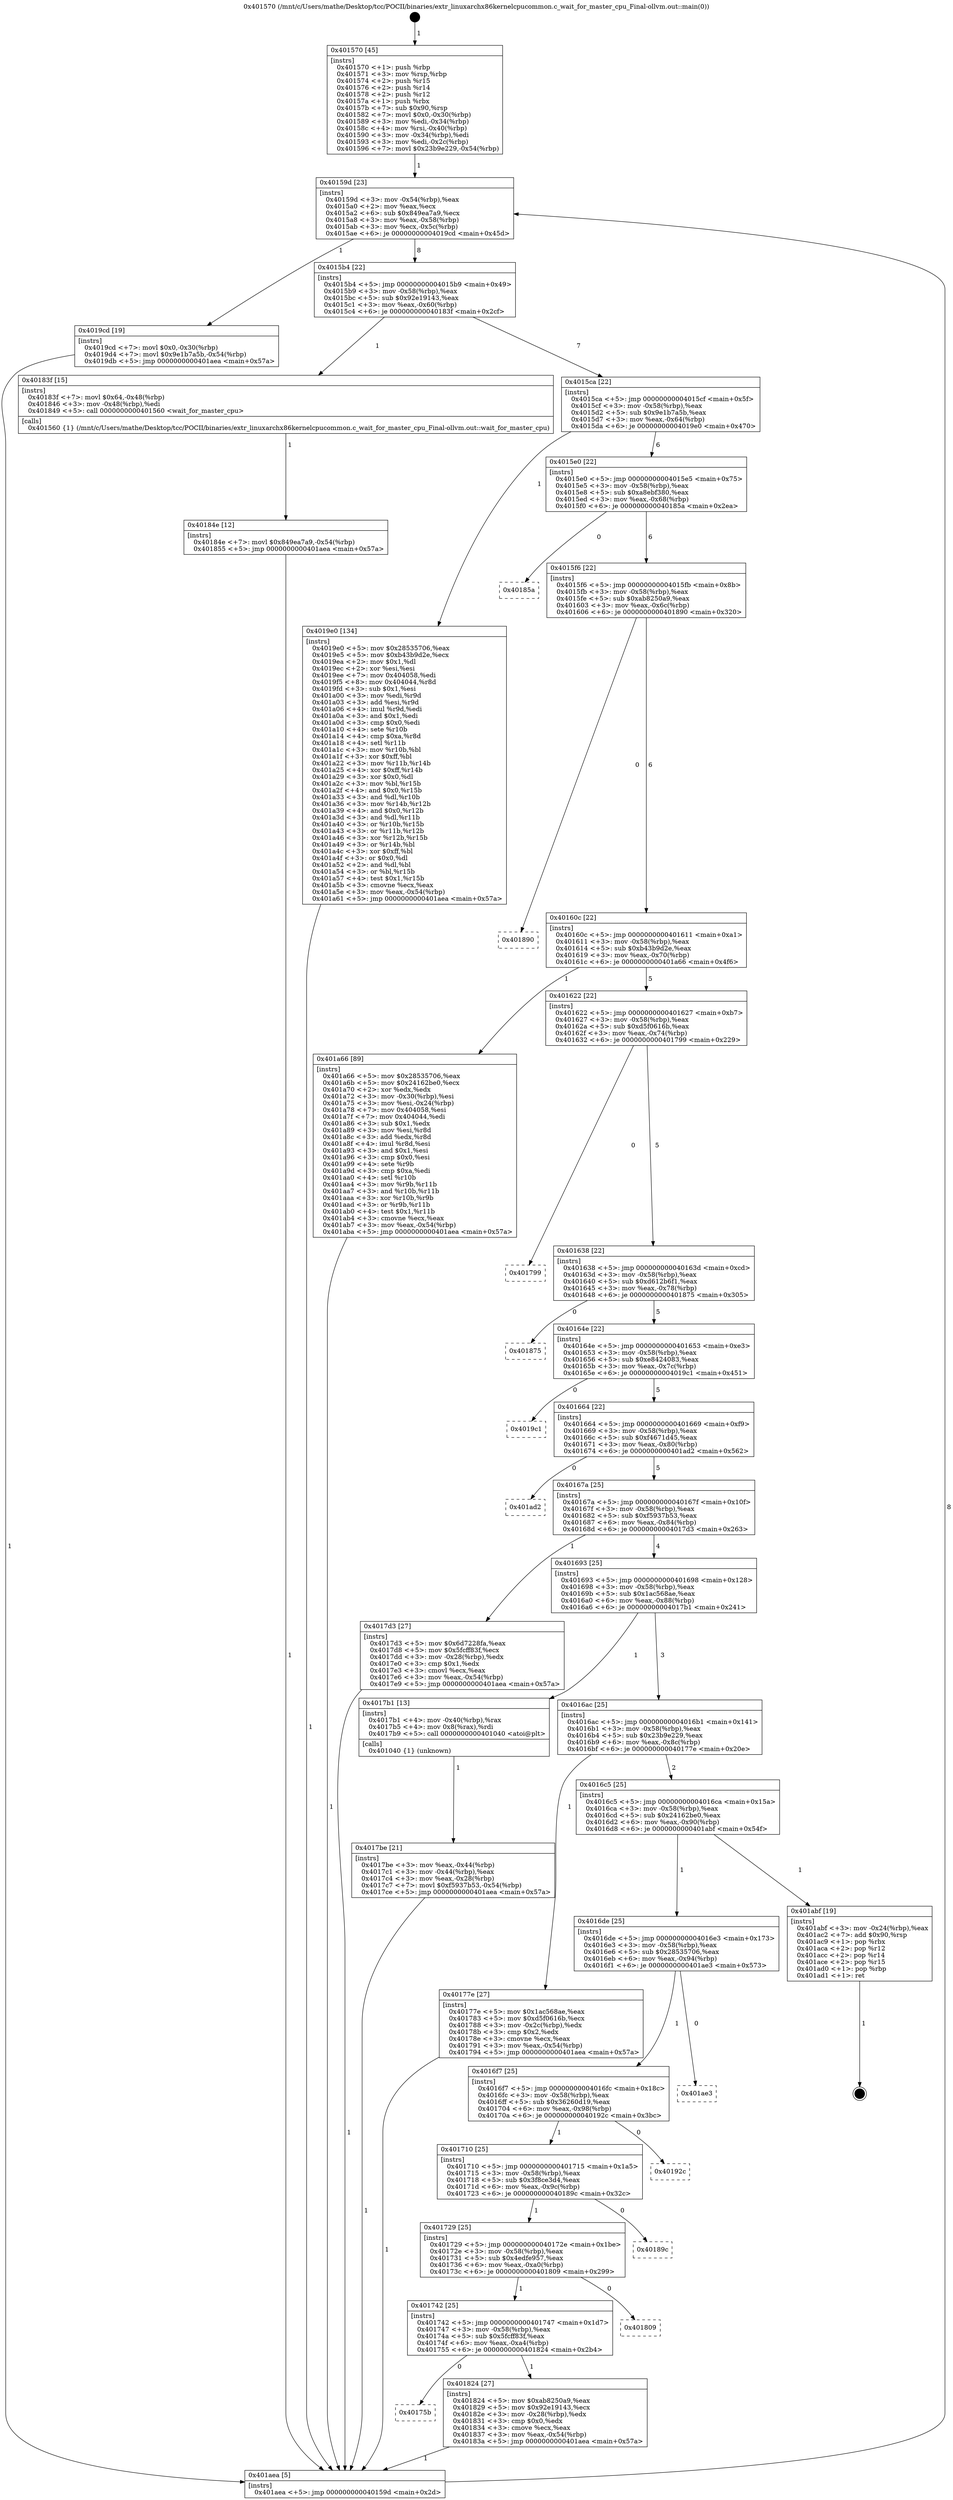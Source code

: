 digraph "0x401570" {
  label = "0x401570 (/mnt/c/Users/mathe/Desktop/tcc/POCII/binaries/extr_linuxarchx86kernelcpucommon.c_wait_for_master_cpu_Final-ollvm.out::main(0))"
  labelloc = "t"
  node[shape=record]

  Entry [label="",width=0.3,height=0.3,shape=circle,fillcolor=black,style=filled]
  "0x40159d" [label="{
     0x40159d [23]\l
     | [instrs]\l
     &nbsp;&nbsp;0x40159d \<+3\>: mov -0x54(%rbp),%eax\l
     &nbsp;&nbsp;0x4015a0 \<+2\>: mov %eax,%ecx\l
     &nbsp;&nbsp;0x4015a2 \<+6\>: sub $0x849ea7a9,%ecx\l
     &nbsp;&nbsp;0x4015a8 \<+3\>: mov %eax,-0x58(%rbp)\l
     &nbsp;&nbsp;0x4015ab \<+3\>: mov %ecx,-0x5c(%rbp)\l
     &nbsp;&nbsp;0x4015ae \<+6\>: je 00000000004019cd \<main+0x45d\>\l
  }"]
  "0x4019cd" [label="{
     0x4019cd [19]\l
     | [instrs]\l
     &nbsp;&nbsp;0x4019cd \<+7\>: movl $0x0,-0x30(%rbp)\l
     &nbsp;&nbsp;0x4019d4 \<+7\>: movl $0x9e1b7a5b,-0x54(%rbp)\l
     &nbsp;&nbsp;0x4019db \<+5\>: jmp 0000000000401aea \<main+0x57a\>\l
  }"]
  "0x4015b4" [label="{
     0x4015b4 [22]\l
     | [instrs]\l
     &nbsp;&nbsp;0x4015b4 \<+5\>: jmp 00000000004015b9 \<main+0x49\>\l
     &nbsp;&nbsp;0x4015b9 \<+3\>: mov -0x58(%rbp),%eax\l
     &nbsp;&nbsp;0x4015bc \<+5\>: sub $0x92e19143,%eax\l
     &nbsp;&nbsp;0x4015c1 \<+3\>: mov %eax,-0x60(%rbp)\l
     &nbsp;&nbsp;0x4015c4 \<+6\>: je 000000000040183f \<main+0x2cf\>\l
  }"]
  Exit [label="",width=0.3,height=0.3,shape=circle,fillcolor=black,style=filled,peripheries=2]
  "0x40183f" [label="{
     0x40183f [15]\l
     | [instrs]\l
     &nbsp;&nbsp;0x40183f \<+7\>: movl $0x64,-0x48(%rbp)\l
     &nbsp;&nbsp;0x401846 \<+3\>: mov -0x48(%rbp),%edi\l
     &nbsp;&nbsp;0x401849 \<+5\>: call 0000000000401560 \<wait_for_master_cpu\>\l
     | [calls]\l
     &nbsp;&nbsp;0x401560 \{1\} (/mnt/c/Users/mathe/Desktop/tcc/POCII/binaries/extr_linuxarchx86kernelcpucommon.c_wait_for_master_cpu_Final-ollvm.out::wait_for_master_cpu)\l
  }"]
  "0x4015ca" [label="{
     0x4015ca [22]\l
     | [instrs]\l
     &nbsp;&nbsp;0x4015ca \<+5\>: jmp 00000000004015cf \<main+0x5f\>\l
     &nbsp;&nbsp;0x4015cf \<+3\>: mov -0x58(%rbp),%eax\l
     &nbsp;&nbsp;0x4015d2 \<+5\>: sub $0x9e1b7a5b,%eax\l
     &nbsp;&nbsp;0x4015d7 \<+3\>: mov %eax,-0x64(%rbp)\l
     &nbsp;&nbsp;0x4015da \<+6\>: je 00000000004019e0 \<main+0x470\>\l
  }"]
  "0x40184e" [label="{
     0x40184e [12]\l
     | [instrs]\l
     &nbsp;&nbsp;0x40184e \<+7\>: movl $0x849ea7a9,-0x54(%rbp)\l
     &nbsp;&nbsp;0x401855 \<+5\>: jmp 0000000000401aea \<main+0x57a\>\l
  }"]
  "0x4019e0" [label="{
     0x4019e0 [134]\l
     | [instrs]\l
     &nbsp;&nbsp;0x4019e0 \<+5\>: mov $0x28535706,%eax\l
     &nbsp;&nbsp;0x4019e5 \<+5\>: mov $0xb43b9d2e,%ecx\l
     &nbsp;&nbsp;0x4019ea \<+2\>: mov $0x1,%dl\l
     &nbsp;&nbsp;0x4019ec \<+2\>: xor %esi,%esi\l
     &nbsp;&nbsp;0x4019ee \<+7\>: mov 0x404058,%edi\l
     &nbsp;&nbsp;0x4019f5 \<+8\>: mov 0x404044,%r8d\l
     &nbsp;&nbsp;0x4019fd \<+3\>: sub $0x1,%esi\l
     &nbsp;&nbsp;0x401a00 \<+3\>: mov %edi,%r9d\l
     &nbsp;&nbsp;0x401a03 \<+3\>: add %esi,%r9d\l
     &nbsp;&nbsp;0x401a06 \<+4\>: imul %r9d,%edi\l
     &nbsp;&nbsp;0x401a0a \<+3\>: and $0x1,%edi\l
     &nbsp;&nbsp;0x401a0d \<+3\>: cmp $0x0,%edi\l
     &nbsp;&nbsp;0x401a10 \<+4\>: sete %r10b\l
     &nbsp;&nbsp;0x401a14 \<+4\>: cmp $0xa,%r8d\l
     &nbsp;&nbsp;0x401a18 \<+4\>: setl %r11b\l
     &nbsp;&nbsp;0x401a1c \<+3\>: mov %r10b,%bl\l
     &nbsp;&nbsp;0x401a1f \<+3\>: xor $0xff,%bl\l
     &nbsp;&nbsp;0x401a22 \<+3\>: mov %r11b,%r14b\l
     &nbsp;&nbsp;0x401a25 \<+4\>: xor $0xff,%r14b\l
     &nbsp;&nbsp;0x401a29 \<+3\>: xor $0x0,%dl\l
     &nbsp;&nbsp;0x401a2c \<+3\>: mov %bl,%r15b\l
     &nbsp;&nbsp;0x401a2f \<+4\>: and $0x0,%r15b\l
     &nbsp;&nbsp;0x401a33 \<+3\>: and %dl,%r10b\l
     &nbsp;&nbsp;0x401a36 \<+3\>: mov %r14b,%r12b\l
     &nbsp;&nbsp;0x401a39 \<+4\>: and $0x0,%r12b\l
     &nbsp;&nbsp;0x401a3d \<+3\>: and %dl,%r11b\l
     &nbsp;&nbsp;0x401a40 \<+3\>: or %r10b,%r15b\l
     &nbsp;&nbsp;0x401a43 \<+3\>: or %r11b,%r12b\l
     &nbsp;&nbsp;0x401a46 \<+3\>: xor %r12b,%r15b\l
     &nbsp;&nbsp;0x401a49 \<+3\>: or %r14b,%bl\l
     &nbsp;&nbsp;0x401a4c \<+3\>: xor $0xff,%bl\l
     &nbsp;&nbsp;0x401a4f \<+3\>: or $0x0,%dl\l
     &nbsp;&nbsp;0x401a52 \<+2\>: and %dl,%bl\l
     &nbsp;&nbsp;0x401a54 \<+3\>: or %bl,%r15b\l
     &nbsp;&nbsp;0x401a57 \<+4\>: test $0x1,%r15b\l
     &nbsp;&nbsp;0x401a5b \<+3\>: cmovne %ecx,%eax\l
     &nbsp;&nbsp;0x401a5e \<+3\>: mov %eax,-0x54(%rbp)\l
     &nbsp;&nbsp;0x401a61 \<+5\>: jmp 0000000000401aea \<main+0x57a\>\l
  }"]
  "0x4015e0" [label="{
     0x4015e0 [22]\l
     | [instrs]\l
     &nbsp;&nbsp;0x4015e0 \<+5\>: jmp 00000000004015e5 \<main+0x75\>\l
     &nbsp;&nbsp;0x4015e5 \<+3\>: mov -0x58(%rbp),%eax\l
     &nbsp;&nbsp;0x4015e8 \<+5\>: sub $0xa8ebf380,%eax\l
     &nbsp;&nbsp;0x4015ed \<+3\>: mov %eax,-0x68(%rbp)\l
     &nbsp;&nbsp;0x4015f0 \<+6\>: je 000000000040185a \<main+0x2ea\>\l
  }"]
  "0x40175b" [label="{
     0x40175b\l
  }", style=dashed]
  "0x40185a" [label="{
     0x40185a\l
  }", style=dashed]
  "0x4015f6" [label="{
     0x4015f6 [22]\l
     | [instrs]\l
     &nbsp;&nbsp;0x4015f6 \<+5\>: jmp 00000000004015fb \<main+0x8b\>\l
     &nbsp;&nbsp;0x4015fb \<+3\>: mov -0x58(%rbp),%eax\l
     &nbsp;&nbsp;0x4015fe \<+5\>: sub $0xab8250a9,%eax\l
     &nbsp;&nbsp;0x401603 \<+3\>: mov %eax,-0x6c(%rbp)\l
     &nbsp;&nbsp;0x401606 \<+6\>: je 0000000000401890 \<main+0x320\>\l
  }"]
  "0x401824" [label="{
     0x401824 [27]\l
     | [instrs]\l
     &nbsp;&nbsp;0x401824 \<+5\>: mov $0xab8250a9,%eax\l
     &nbsp;&nbsp;0x401829 \<+5\>: mov $0x92e19143,%ecx\l
     &nbsp;&nbsp;0x40182e \<+3\>: mov -0x28(%rbp),%edx\l
     &nbsp;&nbsp;0x401831 \<+3\>: cmp $0x0,%edx\l
     &nbsp;&nbsp;0x401834 \<+3\>: cmove %ecx,%eax\l
     &nbsp;&nbsp;0x401837 \<+3\>: mov %eax,-0x54(%rbp)\l
     &nbsp;&nbsp;0x40183a \<+5\>: jmp 0000000000401aea \<main+0x57a\>\l
  }"]
  "0x401890" [label="{
     0x401890\l
  }", style=dashed]
  "0x40160c" [label="{
     0x40160c [22]\l
     | [instrs]\l
     &nbsp;&nbsp;0x40160c \<+5\>: jmp 0000000000401611 \<main+0xa1\>\l
     &nbsp;&nbsp;0x401611 \<+3\>: mov -0x58(%rbp),%eax\l
     &nbsp;&nbsp;0x401614 \<+5\>: sub $0xb43b9d2e,%eax\l
     &nbsp;&nbsp;0x401619 \<+3\>: mov %eax,-0x70(%rbp)\l
     &nbsp;&nbsp;0x40161c \<+6\>: je 0000000000401a66 \<main+0x4f6\>\l
  }"]
  "0x401742" [label="{
     0x401742 [25]\l
     | [instrs]\l
     &nbsp;&nbsp;0x401742 \<+5\>: jmp 0000000000401747 \<main+0x1d7\>\l
     &nbsp;&nbsp;0x401747 \<+3\>: mov -0x58(%rbp),%eax\l
     &nbsp;&nbsp;0x40174a \<+5\>: sub $0x5fcff83f,%eax\l
     &nbsp;&nbsp;0x40174f \<+6\>: mov %eax,-0xa4(%rbp)\l
     &nbsp;&nbsp;0x401755 \<+6\>: je 0000000000401824 \<main+0x2b4\>\l
  }"]
  "0x401a66" [label="{
     0x401a66 [89]\l
     | [instrs]\l
     &nbsp;&nbsp;0x401a66 \<+5\>: mov $0x28535706,%eax\l
     &nbsp;&nbsp;0x401a6b \<+5\>: mov $0x24162be0,%ecx\l
     &nbsp;&nbsp;0x401a70 \<+2\>: xor %edx,%edx\l
     &nbsp;&nbsp;0x401a72 \<+3\>: mov -0x30(%rbp),%esi\l
     &nbsp;&nbsp;0x401a75 \<+3\>: mov %esi,-0x24(%rbp)\l
     &nbsp;&nbsp;0x401a78 \<+7\>: mov 0x404058,%esi\l
     &nbsp;&nbsp;0x401a7f \<+7\>: mov 0x404044,%edi\l
     &nbsp;&nbsp;0x401a86 \<+3\>: sub $0x1,%edx\l
     &nbsp;&nbsp;0x401a89 \<+3\>: mov %esi,%r8d\l
     &nbsp;&nbsp;0x401a8c \<+3\>: add %edx,%r8d\l
     &nbsp;&nbsp;0x401a8f \<+4\>: imul %r8d,%esi\l
     &nbsp;&nbsp;0x401a93 \<+3\>: and $0x1,%esi\l
     &nbsp;&nbsp;0x401a96 \<+3\>: cmp $0x0,%esi\l
     &nbsp;&nbsp;0x401a99 \<+4\>: sete %r9b\l
     &nbsp;&nbsp;0x401a9d \<+3\>: cmp $0xa,%edi\l
     &nbsp;&nbsp;0x401aa0 \<+4\>: setl %r10b\l
     &nbsp;&nbsp;0x401aa4 \<+3\>: mov %r9b,%r11b\l
     &nbsp;&nbsp;0x401aa7 \<+3\>: and %r10b,%r11b\l
     &nbsp;&nbsp;0x401aaa \<+3\>: xor %r10b,%r9b\l
     &nbsp;&nbsp;0x401aad \<+3\>: or %r9b,%r11b\l
     &nbsp;&nbsp;0x401ab0 \<+4\>: test $0x1,%r11b\l
     &nbsp;&nbsp;0x401ab4 \<+3\>: cmovne %ecx,%eax\l
     &nbsp;&nbsp;0x401ab7 \<+3\>: mov %eax,-0x54(%rbp)\l
     &nbsp;&nbsp;0x401aba \<+5\>: jmp 0000000000401aea \<main+0x57a\>\l
  }"]
  "0x401622" [label="{
     0x401622 [22]\l
     | [instrs]\l
     &nbsp;&nbsp;0x401622 \<+5\>: jmp 0000000000401627 \<main+0xb7\>\l
     &nbsp;&nbsp;0x401627 \<+3\>: mov -0x58(%rbp),%eax\l
     &nbsp;&nbsp;0x40162a \<+5\>: sub $0xd5f0616b,%eax\l
     &nbsp;&nbsp;0x40162f \<+3\>: mov %eax,-0x74(%rbp)\l
     &nbsp;&nbsp;0x401632 \<+6\>: je 0000000000401799 \<main+0x229\>\l
  }"]
  "0x401809" [label="{
     0x401809\l
  }", style=dashed]
  "0x401799" [label="{
     0x401799\l
  }", style=dashed]
  "0x401638" [label="{
     0x401638 [22]\l
     | [instrs]\l
     &nbsp;&nbsp;0x401638 \<+5\>: jmp 000000000040163d \<main+0xcd\>\l
     &nbsp;&nbsp;0x40163d \<+3\>: mov -0x58(%rbp),%eax\l
     &nbsp;&nbsp;0x401640 \<+5\>: sub $0xd612b6f1,%eax\l
     &nbsp;&nbsp;0x401645 \<+3\>: mov %eax,-0x78(%rbp)\l
     &nbsp;&nbsp;0x401648 \<+6\>: je 0000000000401875 \<main+0x305\>\l
  }"]
  "0x401729" [label="{
     0x401729 [25]\l
     | [instrs]\l
     &nbsp;&nbsp;0x401729 \<+5\>: jmp 000000000040172e \<main+0x1be\>\l
     &nbsp;&nbsp;0x40172e \<+3\>: mov -0x58(%rbp),%eax\l
     &nbsp;&nbsp;0x401731 \<+5\>: sub $0x4edfe957,%eax\l
     &nbsp;&nbsp;0x401736 \<+6\>: mov %eax,-0xa0(%rbp)\l
     &nbsp;&nbsp;0x40173c \<+6\>: je 0000000000401809 \<main+0x299\>\l
  }"]
  "0x401875" [label="{
     0x401875\l
  }", style=dashed]
  "0x40164e" [label="{
     0x40164e [22]\l
     | [instrs]\l
     &nbsp;&nbsp;0x40164e \<+5\>: jmp 0000000000401653 \<main+0xe3\>\l
     &nbsp;&nbsp;0x401653 \<+3\>: mov -0x58(%rbp),%eax\l
     &nbsp;&nbsp;0x401656 \<+5\>: sub $0xe8424083,%eax\l
     &nbsp;&nbsp;0x40165b \<+3\>: mov %eax,-0x7c(%rbp)\l
     &nbsp;&nbsp;0x40165e \<+6\>: je 00000000004019c1 \<main+0x451\>\l
  }"]
  "0x40189c" [label="{
     0x40189c\l
  }", style=dashed]
  "0x4019c1" [label="{
     0x4019c1\l
  }", style=dashed]
  "0x401664" [label="{
     0x401664 [22]\l
     | [instrs]\l
     &nbsp;&nbsp;0x401664 \<+5\>: jmp 0000000000401669 \<main+0xf9\>\l
     &nbsp;&nbsp;0x401669 \<+3\>: mov -0x58(%rbp),%eax\l
     &nbsp;&nbsp;0x40166c \<+5\>: sub $0xf4671d45,%eax\l
     &nbsp;&nbsp;0x401671 \<+3\>: mov %eax,-0x80(%rbp)\l
     &nbsp;&nbsp;0x401674 \<+6\>: je 0000000000401ad2 \<main+0x562\>\l
  }"]
  "0x401710" [label="{
     0x401710 [25]\l
     | [instrs]\l
     &nbsp;&nbsp;0x401710 \<+5\>: jmp 0000000000401715 \<main+0x1a5\>\l
     &nbsp;&nbsp;0x401715 \<+3\>: mov -0x58(%rbp),%eax\l
     &nbsp;&nbsp;0x401718 \<+5\>: sub $0x3f8ce3d4,%eax\l
     &nbsp;&nbsp;0x40171d \<+6\>: mov %eax,-0x9c(%rbp)\l
     &nbsp;&nbsp;0x401723 \<+6\>: je 000000000040189c \<main+0x32c\>\l
  }"]
  "0x401ad2" [label="{
     0x401ad2\l
  }", style=dashed]
  "0x40167a" [label="{
     0x40167a [25]\l
     | [instrs]\l
     &nbsp;&nbsp;0x40167a \<+5\>: jmp 000000000040167f \<main+0x10f\>\l
     &nbsp;&nbsp;0x40167f \<+3\>: mov -0x58(%rbp),%eax\l
     &nbsp;&nbsp;0x401682 \<+5\>: sub $0xf5937b53,%eax\l
     &nbsp;&nbsp;0x401687 \<+6\>: mov %eax,-0x84(%rbp)\l
     &nbsp;&nbsp;0x40168d \<+6\>: je 00000000004017d3 \<main+0x263\>\l
  }"]
  "0x40192c" [label="{
     0x40192c\l
  }", style=dashed]
  "0x4017d3" [label="{
     0x4017d3 [27]\l
     | [instrs]\l
     &nbsp;&nbsp;0x4017d3 \<+5\>: mov $0x6d7228fa,%eax\l
     &nbsp;&nbsp;0x4017d8 \<+5\>: mov $0x5fcff83f,%ecx\l
     &nbsp;&nbsp;0x4017dd \<+3\>: mov -0x28(%rbp),%edx\l
     &nbsp;&nbsp;0x4017e0 \<+3\>: cmp $0x1,%edx\l
     &nbsp;&nbsp;0x4017e3 \<+3\>: cmovl %ecx,%eax\l
     &nbsp;&nbsp;0x4017e6 \<+3\>: mov %eax,-0x54(%rbp)\l
     &nbsp;&nbsp;0x4017e9 \<+5\>: jmp 0000000000401aea \<main+0x57a\>\l
  }"]
  "0x401693" [label="{
     0x401693 [25]\l
     | [instrs]\l
     &nbsp;&nbsp;0x401693 \<+5\>: jmp 0000000000401698 \<main+0x128\>\l
     &nbsp;&nbsp;0x401698 \<+3\>: mov -0x58(%rbp),%eax\l
     &nbsp;&nbsp;0x40169b \<+5\>: sub $0x1ac568ae,%eax\l
     &nbsp;&nbsp;0x4016a0 \<+6\>: mov %eax,-0x88(%rbp)\l
     &nbsp;&nbsp;0x4016a6 \<+6\>: je 00000000004017b1 \<main+0x241\>\l
  }"]
  "0x4016f7" [label="{
     0x4016f7 [25]\l
     | [instrs]\l
     &nbsp;&nbsp;0x4016f7 \<+5\>: jmp 00000000004016fc \<main+0x18c\>\l
     &nbsp;&nbsp;0x4016fc \<+3\>: mov -0x58(%rbp),%eax\l
     &nbsp;&nbsp;0x4016ff \<+5\>: sub $0x36260d19,%eax\l
     &nbsp;&nbsp;0x401704 \<+6\>: mov %eax,-0x98(%rbp)\l
     &nbsp;&nbsp;0x40170a \<+6\>: je 000000000040192c \<main+0x3bc\>\l
  }"]
  "0x4017b1" [label="{
     0x4017b1 [13]\l
     | [instrs]\l
     &nbsp;&nbsp;0x4017b1 \<+4\>: mov -0x40(%rbp),%rax\l
     &nbsp;&nbsp;0x4017b5 \<+4\>: mov 0x8(%rax),%rdi\l
     &nbsp;&nbsp;0x4017b9 \<+5\>: call 0000000000401040 \<atoi@plt\>\l
     | [calls]\l
     &nbsp;&nbsp;0x401040 \{1\} (unknown)\l
  }"]
  "0x4016ac" [label="{
     0x4016ac [25]\l
     | [instrs]\l
     &nbsp;&nbsp;0x4016ac \<+5\>: jmp 00000000004016b1 \<main+0x141\>\l
     &nbsp;&nbsp;0x4016b1 \<+3\>: mov -0x58(%rbp),%eax\l
     &nbsp;&nbsp;0x4016b4 \<+5\>: sub $0x23b9e229,%eax\l
     &nbsp;&nbsp;0x4016b9 \<+6\>: mov %eax,-0x8c(%rbp)\l
     &nbsp;&nbsp;0x4016bf \<+6\>: je 000000000040177e \<main+0x20e\>\l
  }"]
  "0x401ae3" [label="{
     0x401ae3\l
  }", style=dashed]
  "0x40177e" [label="{
     0x40177e [27]\l
     | [instrs]\l
     &nbsp;&nbsp;0x40177e \<+5\>: mov $0x1ac568ae,%eax\l
     &nbsp;&nbsp;0x401783 \<+5\>: mov $0xd5f0616b,%ecx\l
     &nbsp;&nbsp;0x401788 \<+3\>: mov -0x2c(%rbp),%edx\l
     &nbsp;&nbsp;0x40178b \<+3\>: cmp $0x2,%edx\l
     &nbsp;&nbsp;0x40178e \<+3\>: cmovne %ecx,%eax\l
     &nbsp;&nbsp;0x401791 \<+3\>: mov %eax,-0x54(%rbp)\l
     &nbsp;&nbsp;0x401794 \<+5\>: jmp 0000000000401aea \<main+0x57a\>\l
  }"]
  "0x4016c5" [label="{
     0x4016c5 [25]\l
     | [instrs]\l
     &nbsp;&nbsp;0x4016c5 \<+5\>: jmp 00000000004016ca \<main+0x15a\>\l
     &nbsp;&nbsp;0x4016ca \<+3\>: mov -0x58(%rbp),%eax\l
     &nbsp;&nbsp;0x4016cd \<+5\>: sub $0x24162be0,%eax\l
     &nbsp;&nbsp;0x4016d2 \<+6\>: mov %eax,-0x90(%rbp)\l
     &nbsp;&nbsp;0x4016d8 \<+6\>: je 0000000000401abf \<main+0x54f\>\l
  }"]
  "0x401aea" [label="{
     0x401aea [5]\l
     | [instrs]\l
     &nbsp;&nbsp;0x401aea \<+5\>: jmp 000000000040159d \<main+0x2d\>\l
  }"]
  "0x401570" [label="{
     0x401570 [45]\l
     | [instrs]\l
     &nbsp;&nbsp;0x401570 \<+1\>: push %rbp\l
     &nbsp;&nbsp;0x401571 \<+3\>: mov %rsp,%rbp\l
     &nbsp;&nbsp;0x401574 \<+2\>: push %r15\l
     &nbsp;&nbsp;0x401576 \<+2\>: push %r14\l
     &nbsp;&nbsp;0x401578 \<+2\>: push %r12\l
     &nbsp;&nbsp;0x40157a \<+1\>: push %rbx\l
     &nbsp;&nbsp;0x40157b \<+7\>: sub $0x90,%rsp\l
     &nbsp;&nbsp;0x401582 \<+7\>: movl $0x0,-0x30(%rbp)\l
     &nbsp;&nbsp;0x401589 \<+3\>: mov %edi,-0x34(%rbp)\l
     &nbsp;&nbsp;0x40158c \<+4\>: mov %rsi,-0x40(%rbp)\l
     &nbsp;&nbsp;0x401590 \<+3\>: mov -0x34(%rbp),%edi\l
     &nbsp;&nbsp;0x401593 \<+3\>: mov %edi,-0x2c(%rbp)\l
     &nbsp;&nbsp;0x401596 \<+7\>: movl $0x23b9e229,-0x54(%rbp)\l
  }"]
  "0x4017be" [label="{
     0x4017be [21]\l
     | [instrs]\l
     &nbsp;&nbsp;0x4017be \<+3\>: mov %eax,-0x44(%rbp)\l
     &nbsp;&nbsp;0x4017c1 \<+3\>: mov -0x44(%rbp),%eax\l
     &nbsp;&nbsp;0x4017c4 \<+3\>: mov %eax,-0x28(%rbp)\l
     &nbsp;&nbsp;0x4017c7 \<+7\>: movl $0xf5937b53,-0x54(%rbp)\l
     &nbsp;&nbsp;0x4017ce \<+5\>: jmp 0000000000401aea \<main+0x57a\>\l
  }"]
  "0x4016de" [label="{
     0x4016de [25]\l
     | [instrs]\l
     &nbsp;&nbsp;0x4016de \<+5\>: jmp 00000000004016e3 \<main+0x173\>\l
     &nbsp;&nbsp;0x4016e3 \<+3\>: mov -0x58(%rbp),%eax\l
     &nbsp;&nbsp;0x4016e6 \<+5\>: sub $0x28535706,%eax\l
     &nbsp;&nbsp;0x4016eb \<+6\>: mov %eax,-0x94(%rbp)\l
     &nbsp;&nbsp;0x4016f1 \<+6\>: je 0000000000401ae3 \<main+0x573\>\l
  }"]
  "0x401abf" [label="{
     0x401abf [19]\l
     | [instrs]\l
     &nbsp;&nbsp;0x401abf \<+3\>: mov -0x24(%rbp),%eax\l
     &nbsp;&nbsp;0x401ac2 \<+7\>: add $0x90,%rsp\l
     &nbsp;&nbsp;0x401ac9 \<+1\>: pop %rbx\l
     &nbsp;&nbsp;0x401aca \<+2\>: pop %r12\l
     &nbsp;&nbsp;0x401acc \<+2\>: pop %r14\l
     &nbsp;&nbsp;0x401ace \<+2\>: pop %r15\l
     &nbsp;&nbsp;0x401ad0 \<+1\>: pop %rbp\l
     &nbsp;&nbsp;0x401ad1 \<+1\>: ret\l
  }"]
  Entry -> "0x401570" [label=" 1"]
  "0x40159d" -> "0x4019cd" [label=" 1"]
  "0x40159d" -> "0x4015b4" [label=" 8"]
  "0x401abf" -> Exit [label=" 1"]
  "0x4015b4" -> "0x40183f" [label=" 1"]
  "0x4015b4" -> "0x4015ca" [label=" 7"]
  "0x401a66" -> "0x401aea" [label=" 1"]
  "0x4015ca" -> "0x4019e0" [label=" 1"]
  "0x4015ca" -> "0x4015e0" [label=" 6"]
  "0x4019e0" -> "0x401aea" [label=" 1"]
  "0x4015e0" -> "0x40185a" [label=" 0"]
  "0x4015e0" -> "0x4015f6" [label=" 6"]
  "0x4019cd" -> "0x401aea" [label=" 1"]
  "0x4015f6" -> "0x401890" [label=" 0"]
  "0x4015f6" -> "0x40160c" [label=" 6"]
  "0x40184e" -> "0x401aea" [label=" 1"]
  "0x40160c" -> "0x401a66" [label=" 1"]
  "0x40160c" -> "0x401622" [label=" 5"]
  "0x401824" -> "0x401aea" [label=" 1"]
  "0x401622" -> "0x401799" [label=" 0"]
  "0x401622" -> "0x401638" [label=" 5"]
  "0x401742" -> "0x40175b" [label=" 0"]
  "0x401638" -> "0x401875" [label=" 0"]
  "0x401638" -> "0x40164e" [label=" 5"]
  "0x40183f" -> "0x40184e" [label=" 1"]
  "0x40164e" -> "0x4019c1" [label=" 0"]
  "0x40164e" -> "0x401664" [label=" 5"]
  "0x401729" -> "0x401742" [label=" 1"]
  "0x401664" -> "0x401ad2" [label=" 0"]
  "0x401664" -> "0x40167a" [label=" 5"]
  "0x401742" -> "0x401824" [label=" 1"]
  "0x40167a" -> "0x4017d3" [label=" 1"]
  "0x40167a" -> "0x401693" [label=" 4"]
  "0x401710" -> "0x401729" [label=" 1"]
  "0x401693" -> "0x4017b1" [label=" 1"]
  "0x401693" -> "0x4016ac" [label=" 3"]
  "0x401729" -> "0x401809" [label=" 0"]
  "0x4016ac" -> "0x40177e" [label=" 1"]
  "0x4016ac" -> "0x4016c5" [label=" 2"]
  "0x40177e" -> "0x401aea" [label=" 1"]
  "0x401570" -> "0x40159d" [label=" 1"]
  "0x401aea" -> "0x40159d" [label=" 8"]
  "0x4017b1" -> "0x4017be" [label=" 1"]
  "0x4017be" -> "0x401aea" [label=" 1"]
  "0x4017d3" -> "0x401aea" [label=" 1"]
  "0x4016f7" -> "0x401710" [label=" 1"]
  "0x4016c5" -> "0x401abf" [label=" 1"]
  "0x4016c5" -> "0x4016de" [label=" 1"]
  "0x4016f7" -> "0x40192c" [label=" 0"]
  "0x4016de" -> "0x401ae3" [label=" 0"]
  "0x4016de" -> "0x4016f7" [label=" 1"]
  "0x401710" -> "0x40189c" [label=" 0"]
}
